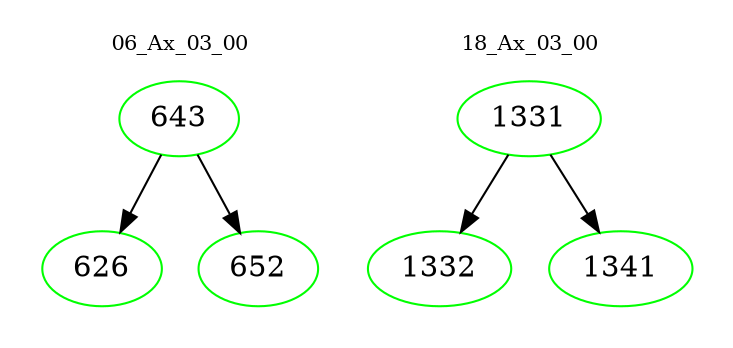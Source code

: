 digraph{
subgraph cluster_0 {
color = white
label = "06_Ax_03_00";
fontsize=10;
T0_643 [label="643", color="green"]
T0_643 -> T0_626 [color="black"]
T0_626 [label="626", color="green"]
T0_643 -> T0_652 [color="black"]
T0_652 [label="652", color="green"]
}
subgraph cluster_1 {
color = white
label = "18_Ax_03_00";
fontsize=10;
T1_1331 [label="1331", color="green"]
T1_1331 -> T1_1332 [color="black"]
T1_1332 [label="1332", color="green"]
T1_1331 -> T1_1341 [color="black"]
T1_1341 [label="1341", color="green"]
}
}
